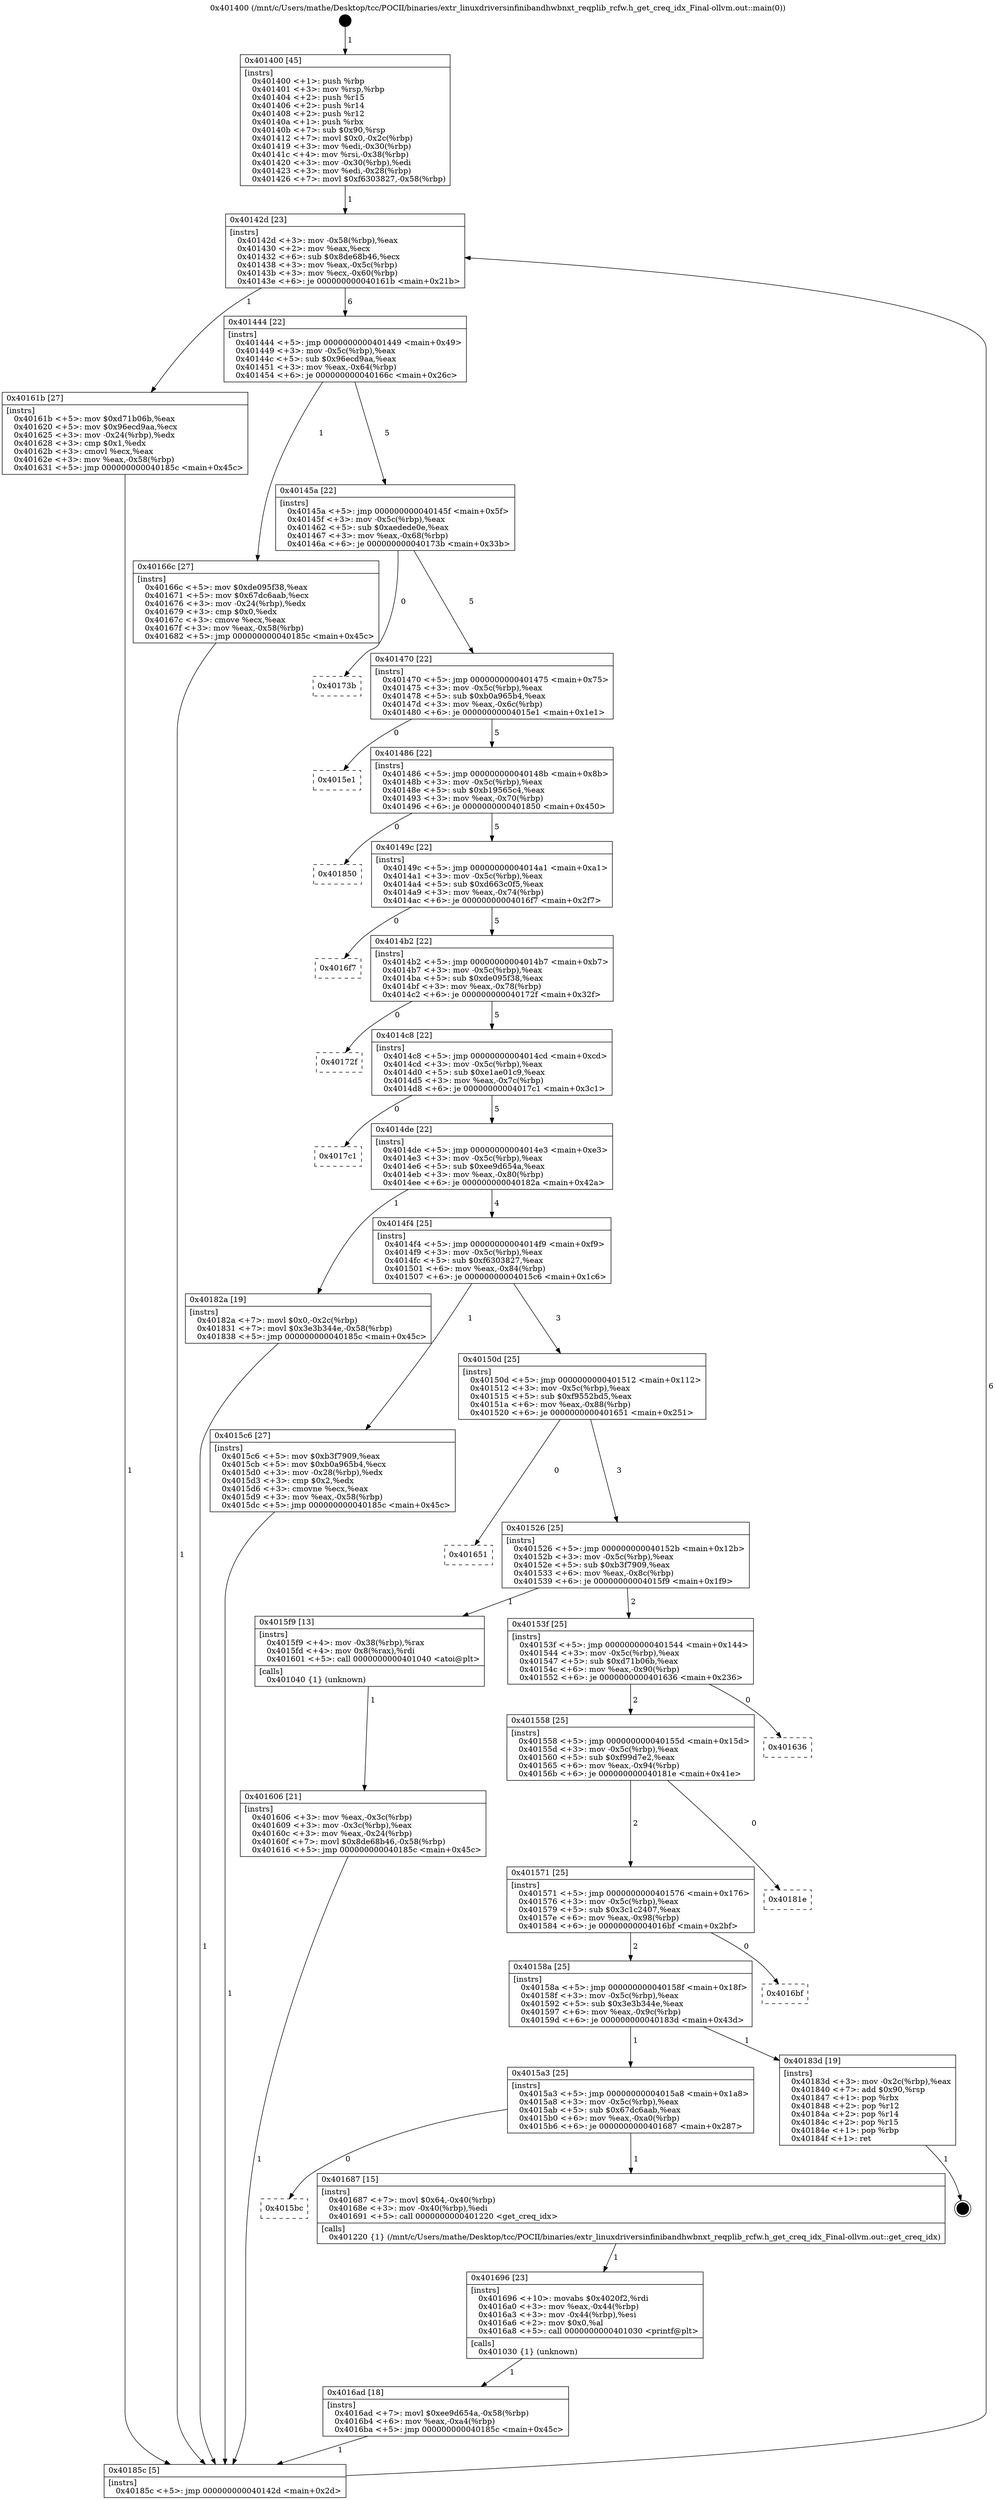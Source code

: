 digraph "0x401400" {
  label = "0x401400 (/mnt/c/Users/mathe/Desktop/tcc/POCII/binaries/extr_linuxdriversinfinibandhwbnxt_reqplib_rcfw.h_get_creq_idx_Final-ollvm.out::main(0))"
  labelloc = "t"
  node[shape=record]

  Entry [label="",width=0.3,height=0.3,shape=circle,fillcolor=black,style=filled]
  "0x40142d" [label="{
     0x40142d [23]\l
     | [instrs]\l
     &nbsp;&nbsp;0x40142d \<+3\>: mov -0x58(%rbp),%eax\l
     &nbsp;&nbsp;0x401430 \<+2\>: mov %eax,%ecx\l
     &nbsp;&nbsp;0x401432 \<+6\>: sub $0x8de68b46,%ecx\l
     &nbsp;&nbsp;0x401438 \<+3\>: mov %eax,-0x5c(%rbp)\l
     &nbsp;&nbsp;0x40143b \<+3\>: mov %ecx,-0x60(%rbp)\l
     &nbsp;&nbsp;0x40143e \<+6\>: je 000000000040161b \<main+0x21b\>\l
  }"]
  "0x40161b" [label="{
     0x40161b [27]\l
     | [instrs]\l
     &nbsp;&nbsp;0x40161b \<+5\>: mov $0xd71b06b,%eax\l
     &nbsp;&nbsp;0x401620 \<+5\>: mov $0x96ecd9aa,%ecx\l
     &nbsp;&nbsp;0x401625 \<+3\>: mov -0x24(%rbp),%edx\l
     &nbsp;&nbsp;0x401628 \<+3\>: cmp $0x1,%edx\l
     &nbsp;&nbsp;0x40162b \<+3\>: cmovl %ecx,%eax\l
     &nbsp;&nbsp;0x40162e \<+3\>: mov %eax,-0x58(%rbp)\l
     &nbsp;&nbsp;0x401631 \<+5\>: jmp 000000000040185c \<main+0x45c\>\l
  }"]
  "0x401444" [label="{
     0x401444 [22]\l
     | [instrs]\l
     &nbsp;&nbsp;0x401444 \<+5\>: jmp 0000000000401449 \<main+0x49\>\l
     &nbsp;&nbsp;0x401449 \<+3\>: mov -0x5c(%rbp),%eax\l
     &nbsp;&nbsp;0x40144c \<+5\>: sub $0x96ecd9aa,%eax\l
     &nbsp;&nbsp;0x401451 \<+3\>: mov %eax,-0x64(%rbp)\l
     &nbsp;&nbsp;0x401454 \<+6\>: je 000000000040166c \<main+0x26c\>\l
  }"]
  Exit [label="",width=0.3,height=0.3,shape=circle,fillcolor=black,style=filled,peripheries=2]
  "0x40166c" [label="{
     0x40166c [27]\l
     | [instrs]\l
     &nbsp;&nbsp;0x40166c \<+5\>: mov $0xde095f38,%eax\l
     &nbsp;&nbsp;0x401671 \<+5\>: mov $0x67dc6aab,%ecx\l
     &nbsp;&nbsp;0x401676 \<+3\>: mov -0x24(%rbp),%edx\l
     &nbsp;&nbsp;0x401679 \<+3\>: cmp $0x0,%edx\l
     &nbsp;&nbsp;0x40167c \<+3\>: cmove %ecx,%eax\l
     &nbsp;&nbsp;0x40167f \<+3\>: mov %eax,-0x58(%rbp)\l
     &nbsp;&nbsp;0x401682 \<+5\>: jmp 000000000040185c \<main+0x45c\>\l
  }"]
  "0x40145a" [label="{
     0x40145a [22]\l
     | [instrs]\l
     &nbsp;&nbsp;0x40145a \<+5\>: jmp 000000000040145f \<main+0x5f\>\l
     &nbsp;&nbsp;0x40145f \<+3\>: mov -0x5c(%rbp),%eax\l
     &nbsp;&nbsp;0x401462 \<+5\>: sub $0xaedede0e,%eax\l
     &nbsp;&nbsp;0x401467 \<+3\>: mov %eax,-0x68(%rbp)\l
     &nbsp;&nbsp;0x40146a \<+6\>: je 000000000040173b \<main+0x33b\>\l
  }"]
  "0x4016ad" [label="{
     0x4016ad [18]\l
     | [instrs]\l
     &nbsp;&nbsp;0x4016ad \<+7\>: movl $0xee9d654a,-0x58(%rbp)\l
     &nbsp;&nbsp;0x4016b4 \<+6\>: mov %eax,-0xa4(%rbp)\l
     &nbsp;&nbsp;0x4016ba \<+5\>: jmp 000000000040185c \<main+0x45c\>\l
  }"]
  "0x40173b" [label="{
     0x40173b\l
  }", style=dashed]
  "0x401470" [label="{
     0x401470 [22]\l
     | [instrs]\l
     &nbsp;&nbsp;0x401470 \<+5\>: jmp 0000000000401475 \<main+0x75\>\l
     &nbsp;&nbsp;0x401475 \<+3\>: mov -0x5c(%rbp),%eax\l
     &nbsp;&nbsp;0x401478 \<+5\>: sub $0xb0a965b4,%eax\l
     &nbsp;&nbsp;0x40147d \<+3\>: mov %eax,-0x6c(%rbp)\l
     &nbsp;&nbsp;0x401480 \<+6\>: je 00000000004015e1 \<main+0x1e1\>\l
  }"]
  "0x401696" [label="{
     0x401696 [23]\l
     | [instrs]\l
     &nbsp;&nbsp;0x401696 \<+10\>: movabs $0x4020f2,%rdi\l
     &nbsp;&nbsp;0x4016a0 \<+3\>: mov %eax,-0x44(%rbp)\l
     &nbsp;&nbsp;0x4016a3 \<+3\>: mov -0x44(%rbp),%esi\l
     &nbsp;&nbsp;0x4016a6 \<+2\>: mov $0x0,%al\l
     &nbsp;&nbsp;0x4016a8 \<+5\>: call 0000000000401030 \<printf@plt\>\l
     | [calls]\l
     &nbsp;&nbsp;0x401030 \{1\} (unknown)\l
  }"]
  "0x4015e1" [label="{
     0x4015e1\l
  }", style=dashed]
  "0x401486" [label="{
     0x401486 [22]\l
     | [instrs]\l
     &nbsp;&nbsp;0x401486 \<+5\>: jmp 000000000040148b \<main+0x8b\>\l
     &nbsp;&nbsp;0x40148b \<+3\>: mov -0x5c(%rbp),%eax\l
     &nbsp;&nbsp;0x40148e \<+5\>: sub $0xb19565c4,%eax\l
     &nbsp;&nbsp;0x401493 \<+3\>: mov %eax,-0x70(%rbp)\l
     &nbsp;&nbsp;0x401496 \<+6\>: je 0000000000401850 \<main+0x450\>\l
  }"]
  "0x4015bc" [label="{
     0x4015bc\l
  }", style=dashed]
  "0x401850" [label="{
     0x401850\l
  }", style=dashed]
  "0x40149c" [label="{
     0x40149c [22]\l
     | [instrs]\l
     &nbsp;&nbsp;0x40149c \<+5\>: jmp 00000000004014a1 \<main+0xa1\>\l
     &nbsp;&nbsp;0x4014a1 \<+3\>: mov -0x5c(%rbp),%eax\l
     &nbsp;&nbsp;0x4014a4 \<+5\>: sub $0xd663c0f5,%eax\l
     &nbsp;&nbsp;0x4014a9 \<+3\>: mov %eax,-0x74(%rbp)\l
     &nbsp;&nbsp;0x4014ac \<+6\>: je 00000000004016f7 \<main+0x2f7\>\l
  }"]
  "0x401687" [label="{
     0x401687 [15]\l
     | [instrs]\l
     &nbsp;&nbsp;0x401687 \<+7\>: movl $0x64,-0x40(%rbp)\l
     &nbsp;&nbsp;0x40168e \<+3\>: mov -0x40(%rbp),%edi\l
     &nbsp;&nbsp;0x401691 \<+5\>: call 0000000000401220 \<get_creq_idx\>\l
     | [calls]\l
     &nbsp;&nbsp;0x401220 \{1\} (/mnt/c/Users/mathe/Desktop/tcc/POCII/binaries/extr_linuxdriversinfinibandhwbnxt_reqplib_rcfw.h_get_creq_idx_Final-ollvm.out::get_creq_idx)\l
  }"]
  "0x4016f7" [label="{
     0x4016f7\l
  }", style=dashed]
  "0x4014b2" [label="{
     0x4014b2 [22]\l
     | [instrs]\l
     &nbsp;&nbsp;0x4014b2 \<+5\>: jmp 00000000004014b7 \<main+0xb7\>\l
     &nbsp;&nbsp;0x4014b7 \<+3\>: mov -0x5c(%rbp),%eax\l
     &nbsp;&nbsp;0x4014ba \<+5\>: sub $0xde095f38,%eax\l
     &nbsp;&nbsp;0x4014bf \<+3\>: mov %eax,-0x78(%rbp)\l
     &nbsp;&nbsp;0x4014c2 \<+6\>: je 000000000040172f \<main+0x32f\>\l
  }"]
  "0x4015a3" [label="{
     0x4015a3 [25]\l
     | [instrs]\l
     &nbsp;&nbsp;0x4015a3 \<+5\>: jmp 00000000004015a8 \<main+0x1a8\>\l
     &nbsp;&nbsp;0x4015a8 \<+3\>: mov -0x5c(%rbp),%eax\l
     &nbsp;&nbsp;0x4015ab \<+5\>: sub $0x67dc6aab,%eax\l
     &nbsp;&nbsp;0x4015b0 \<+6\>: mov %eax,-0xa0(%rbp)\l
     &nbsp;&nbsp;0x4015b6 \<+6\>: je 0000000000401687 \<main+0x287\>\l
  }"]
  "0x40172f" [label="{
     0x40172f\l
  }", style=dashed]
  "0x4014c8" [label="{
     0x4014c8 [22]\l
     | [instrs]\l
     &nbsp;&nbsp;0x4014c8 \<+5\>: jmp 00000000004014cd \<main+0xcd\>\l
     &nbsp;&nbsp;0x4014cd \<+3\>: mov -0x5c(%rbp),%eax\l
     &nbsp;&nbsp;0x4014d0 \<+5\>: sub $0xe1ae01c9,%eax\l
     &nbsp;&nbsp;0x4014d5 \<+3\>: mov %eax,-0x7c(%rbp)\l
     &nbsp;&nbsp;0x4014d8 \<+6\>: je 00000000004017c1 \<main+0x3c1\>\l
  }"]
  "0x40183d" [label="{
     0x40183d [19]\l
     | [instrs]\l
     &nbsp;&nbsp;0x40183d \<+3\>: mov -0x2c(%rbp),%eax\l
     &nbsp;&nbsp;0x401840 \<+7\>: add $0x90,%rsp\l
     &nbsp;&nbsp;0x401847 \<+1\>: pop %rbx\l
     &nbsp;&nbsp;0x401848 \<+2\>: pop %r12\l
     &nbsp;&nbsp;0x40184a \<+2\>: pop %r14\l
     &nbsp;&nbsp;0x40184c \<+2\>: pop %r15\l
     &nbsp;&nbsp;0x40184e \<+1\>: pop %rbp\l
     &nbsp;&nbsp;0x40184f \<+1\>: ret\l
  }"]
  "0x4017c1" [label="{
     0x4017c1\l
  }", style=dashed]
  "0x4014de" [label="{
     0x4014de [22]\l
     | [instrs]\l
     &nbsp;&nbsp;0x4014de \<+5\>: jmp 00000000004014e3 \<main+0xe3\>\l
     &nbsp;&nbsp;0x4014e3 \<+3\>: mov -0x5c(%rbp),%eax\l
     &nbsp;&nbsp;0x4014e6 \<+5\>: sub $0xee9d654a,%eax\l
     &nbsp;&nbsp;0x4014eb \<+3\>: mov %eax,-0x80(%rbp)\l
     &nbsp;&nbsp;0x4014ee \<+6\>: je 000000000040182a \<main+0x42a\>\l
  }"]
  "0x40158a" [label="{
     0x40158a [25]\l
     | [instrs]\l
     &nbsp;&nbsp;0x40158a \<+5\>: jmp 000000000040158f \<main+0x18f\>\l
     &nbsp;&nbsp;0x40158f \<+3\>: mov -0x5c(%rbp),%eax\l
     &nbsp;&nbsp;0x401592 \<+5\>: sub $0x3e3b344e,%eax\l
     &nbsp;&nbsp;0x401597 \<+6\>: mov %eax,-0x9c(%rbp)\l
     &nbsp;&nbsp;0x40159d \<+6\>: je 000000000040183d \<main+0x43d\>\l
  }"]
  "0x40182a" [label="{
     0x40182a [19]\l
     | [instrs]\l
     &nbsp;&nbsp;0x40182a \<+7\>: movl $0x0,-0x2c(%rbp)\l
     &nbsp;&nbsp;0x401831 \<+7\>: movl $0x3e3b344e,-0x58(%rbp)\l
     &nbsp;&nbsp;0x401838 \<+5\>: jmp 000000000040185c \<main+0x45c\>\l
  }"]
  "0x4014f4" [label="{
     0x4014f4 [25]\l
     | [instrs]\l
     &nbsp;&nbsp;0x4014f4 \<+5\>: jmp 00000000004014f9 \<main+0xf9\>\l
     &nbsp;&nbsp;0x4014f9 \<+3\>: mov -0x5c(%rbp),%eax\l
     &nbsp;&nbsp;0x4014fc \<+5\>: sub $0xf6303827,%eax\l
     &nbsp;&nbsp;0x401501 \<+6\>: mov %eax,-0x84(%rbp)\l
     &nbsp;&nbsp;0x401507 \<+6\>: je 00000000004015c6 \<main+0x1c6\>\l
  }"]
  "0x4016bf" [label="{
     0x4016bf\l
  }", style=dashed]
  "0x4015c6" [label="{
     0x4015c6 [27]\l
     | [instrs]\l
     &nbsp;&nbsp;0x4015c6 \<+5\>: mov $0xb3f7909,%eax\l
     &nbsp;&nbsp;0x4015cb \<+5\>: mov $0xb0a965b4,%ecx\l
     &nbsp;&nbsp;0x4015d0 \<+3\>: mov -0x28(%rbp),%edx\l
     &nbsp;&nbsp;0x4015d3 \<+3\>: cmp $0x2,%edx\l
     &nbsp;&nbsp;0x4015d6 \<+3\>: cmovne %ecx,%eax\l
     &nbsp;&nbsp;0x4015d9 \<+3\>: mov %eax,-0x58(%rbp)\l
     &nbsp;&nbsp;0x4015dc \<+5\>: jmp 000000000040185c \<main+0x45c\>\l
  }"]
  "0x40150d" [label="{
     0x40150d [25]\l
     | [instrs]\l
     &nbsp;&nbsp;0x40150d \<+5\>: jmp 0000000000401512 \<main+0x112\>\l
     &nbsp;&nbsp;0x401512 \<+3\>: mov -0x5c(%rbp),%eax\l
     &nbsp;&nbsp;0x401515 \<+5\>: sub $0xf9552bd5,%eax\l
     &nbsp;&nbsp;0x40151a \<+6\>: mov %eax,-0x88(%rbp)\l
     &nbsp;&nbsp;0x401520 \<+6\>: je 0000000000401651 \<main+0x251\>\l
  }"]
  "0x40185c" [label="{
     0x40185c [5]\l
     | [instrs]\l
     &nbsp;&nbsp;0x40185c \<+5\>: jmp 000000000040142d \<main+0x2d\>\l
  }"]
  "0x401400" [label="{
     0x401400 [45]\l
     | [instrs]\l
     &nbsp;&nbsp;0x401400 \<+1\>: push %rbp\l
     &nbsp;&nbsp;0x401401 \<+3\>: mov %rsp,%rbp\l
     &nbsp;&nbsp;0x401404 \<+2\>: push %r15\l
     &nbsp;&nbsp;0x401406 \<+2\>: push %r14\l
     &nbsp;&nbsp;0x401408 \<+2\>: push %r12\l
     &nbsp;&nbsp;0x40140a \<+1\>: push %rbx\l
     &nbsp;&nbsp;0x40140b \<+7\>: sub $0x90,%rsp\l
     &nbsp;&nbsp;0x401412 \<+7\>: movl $0x0,-0x2c(%rbp)\l
     &nbsp;&nbsp;0x401419 \<+3\>: mov %edi,-0x30(%rbp)\l
     &nbsp;&nbsp;0x40141c \<+4\>: mov %rsi,-0x38(%rbp)\l
     &nbsp;&nbsp;0x401420 \<+3\>: mov -0x30(%rbp),%edi\l
     &nbsp;&nbsp;0x401423 \<+3\>: mov %edi,-0x28(%rbp)\l
     &nbsp;&nbsp;0x401426 \<+7\>: movl $0xf6303827,-0x58(%rbp)\l
  }"]
  "0x401571" [label="{
     0x401571 [25]\l
     | [instrs]\l
     &nbsp;&nbsp;0x401571 \<+5\>: jmp 0000000000401576 \<main+0x176\>\l
     &nbsp;&nbsp;0x401576 \<+3\>: mov -0x5c(%rbp),%eax\l
     &nbsp;&nbsp;0x401579 \<+5\>: sub $0x3c1c2407,%eax\l
     &nbsp;&nbsp;0x40157e \<+6\>: mov %eax,-0x98(%rbp)\l
     &nbsp;&nbsp;0x401584 \<+6\>: je 00000000004016bf \<main+0x2bf\>\l
  }"]
  "0x401651" [label="{
     0x401651\l
  }", style=dashed]
  "0x401526" [label="{
     0x401526 [25]\l
     | [instrs]\l
     &nbsp;&nbsp;0x401526 \<+5\>: jmp 000000000040152b \<main+0x12b\>\l
     &nbsp;&nbsp;0x40152b \<+3\>: mov -0x5c(%rbp),%eax\l
     &nbsp;&nbsp;0x40152e \<+5\>: sub $0xb3f7909,%eax\l
     &nbsp;&nbsp;0x401533 \<+6\>: mov %eax,-0x8c(%rbp)\l
     &nbsp;&nbsp;0x401539 \<+6\>: je 00000000004015f9 \<main+0x1f9\>\l
  }"]
  "0x40181e" [label="{
     0x40181e\l
  }", style=dashed]
  "0x4015f9" [label="{
     0x4015f9 [13]\l
     | [instrs]\l
     &nbsp;&nbsp;0x4015f9 \<+4\>: mov -0x38(%rbp),%rax\l
     &nbsp;&nbsp;0x4015fd \<+4\>: mov 0x8(%rax),%rdi\l
     &nbsp;&nbsp;0x401601 \<+5\>: call 0000000000401040 \<atoi@plt\>\l
     | [calls]\l
     &nbsp;&nbsp;0x401040 \{1\} (unknown)\l
  }"]
  "0x40153f" [label="{
     0x40153f [25]\l
     | [instrs]\l
     &nbsp;&nbsp;0x40153f \<+5\>: jmp 0000000000401544 \<main+0x144\>\l
     &nbsp;&nbsp;0x401544 \<+3\>: mov -0x5c(%rbp),%eax\l
     &nbsp;&nbsp;0x401547 \<+5\>: sub $0xd71b06b,%eax\l
     &nbsp;&nbsp;0x40154c \<+6\>: mov %eax,-0x90(%rbp)\l
     &nbsp;&nbsp;0x401552 \<+6\>: je 0000000000401636 \<main+0x236\>\l
  }"]
  "0x401606" [label="{
     0x401606 [21]\l
     | [instrs]\l
     &nbsp;&nbsp;0x401606 \<+3\>: mov %eax,-0x3c(%rbp)\l
     &nbsp;&nbsp;0x401609 \<+3\>: mov -0x3c(%rbp),%eax\l
     &nbsp;&nbsp;0x40160c \<+3\>: mov %eax,-0x24(%rbp)\l
     &nbsp;&nbsp;0x40160f \<+7\>: movl $0x8de68b46,-0x58(%rbp)\l
     &nbsp;&nbsp;0x401616 \<+5\>: jmp 000000000040185c \<main+0x45c\>\l
  }"]
  "0x401558" [label="{
     0x401558 [25]\l
     | [instrs]\l
     &nbsp;&nbsp;0x401558 \<+5\>: jmp 000000000040155d \<main+0x15d\>\l
     &nbsp;&nbsp;0x40155d \<+3\>: mov -0x5c(%rbp),%eax\l
     &nbsp;&nbsp;0x401560 \<+5\>: sub $0xf99d7e2,%eax\l
     &nbsp;&nbsp;0x401565 \<+6\>: mov %eax,-0x94(%rbp)\l
     &nbsp;&nbsp;0x40156b \<+6\>: je 000000000040181e \<main+0x41e\>\l
  }"]
  "0x401636" [label="{
     0x401636\l
  }", style=dashed]
  Entry -> "0x401400" [label=" 1"]
  "0x40142d" -> "0x40161b" [label=" 1"]
  "0x40142d" -> "0x401444" [label=" 6"]
  "0x40183d" -> Exit [label=" 1"]
  "0x401444" -> "0x40166c" [label=" 1"]
  "0x401444" -> "0x40145a" [label=" 5"]
  "0x40182a" -> "0x40185c" [label=" 1"]
  "0x40145a" -> "0x40173b" [label=" 0"]
  "0x40145a" -> "0x401470" [label=" 5"]
  "0x4016ad" -> "0x40185c" [label=" 1"]
  "0x401470" -> "0x4015e1" [label=" 0"]
  "0x401470" -> "0x401486" [label=" 5"]
  "0x401696" -> "0x4016ad" [label=" 1"]
  "0x401486" -> "0x401850" [label=" 0"]
  "0x401486" -> "0x40149c" [label=" 5"]
  "0x401687" -> "0x401696" [label=" 1"]
  "0x40149c" -> "0x4016f7" [label=" 0"]
  "0x40149c" -> "0x4014b2" [label=" 5"]
  "0x4015a3" -> "0x4015bc" [label=" 0"]
  "0x4014b2" -> "0x40172f" [label=" 0"]
  "0x4014b2" -> "0x4014c8" [label=" 5"]
  "0x4015a3" -> "0x401687" [label=" 1"]
  "0x4014c8" -> "0x4017c1" [label=" 0"]
  "0x4014c8" -> "0x4014de" [label=" 5"]
  "0x40158a" -> "0x4015a3" [label=" 1"]
  "0x4014de" -> "0x40182a" [label=" 1"]
  "0x4014de" -> "0x4014f4" [label=" 4"]
  "0x40158a" -> "0x40183d" [label=" 1"]
  "0x4014f4" -> "0x4015c6" [label=" 1"]
  "0x4014f4" -> "0x40150d" [label=" 3"]
  "0x4015c6" -> "0x40185c" [label=" 1"]
  "0x401400" -> "0x40142d" [label=" 1"]
  "0x40185c" -> "0x40142d" [label=" 6"]
  "0x401571" -> "0x40158a" [label=" 2"]
  "0x40150d" -> "0x401651" [label=" 0"]
  "0x40150d" -> "0x401526" [label=" 3"]
  "0x401571" -> "0x4016bf" [label=" 0"]
  "0x401526" -> "0x4015f9" [label=" 1"]
  "0x401526" -> "0x40153f" [label=" 2"]
  "0x4015f9" -> "0x401606" [label=" 1"]
  "0x401606" -> "0x40185c" [label=" 1"]
  "0x40161b" -> "0x40185c" [label=" 1"]
  "0x40166c" -> "0x40185c" [label=" 1"]
  "0x401558" -> "0x401571" [label=" 2"]
  "0x40153f" -> "0x401636" [label=" 0"]
  "0x40153f" -> "0x401558" [label=" 2"]
  "0x401558" -> "0x40181e" [label=" 0"]
}
